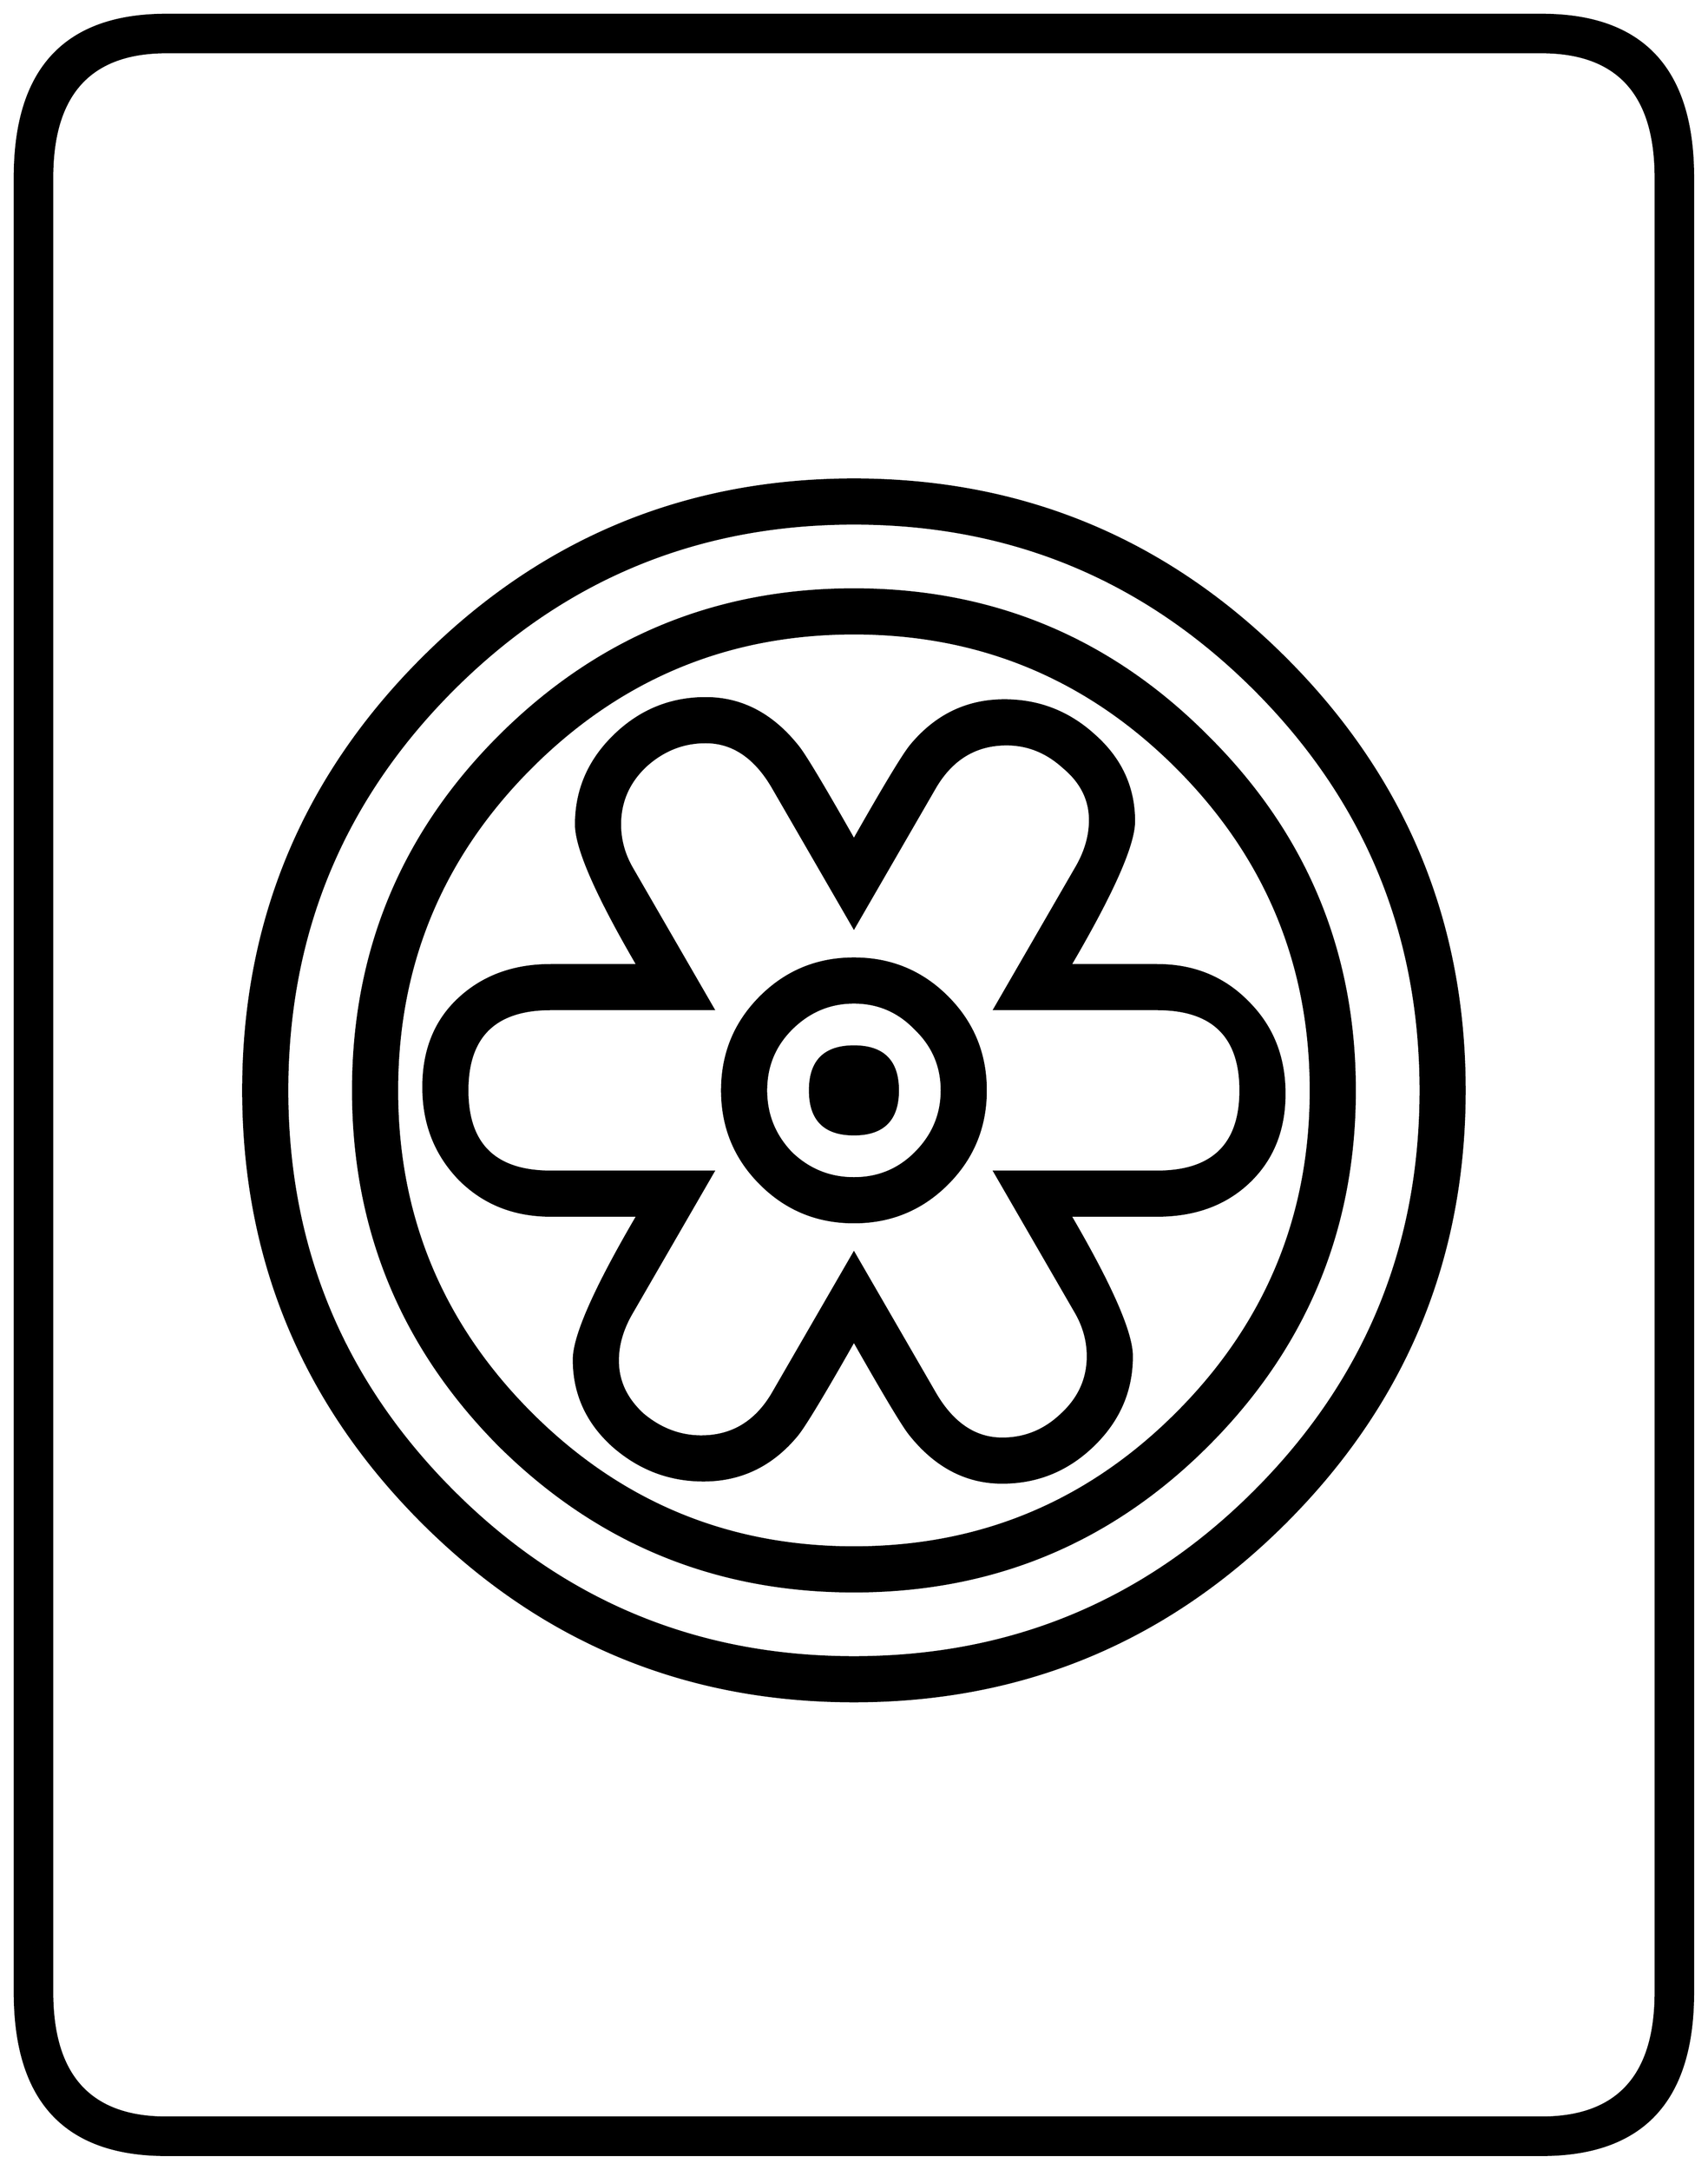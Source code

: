


\begin{tikzpicture}[y=0.80pt, x=0.80pt, yscale=-1.0, xscale=1.0, inner sep=0pt, outer sep=0pt]
\begin{scope}[shift={(100.0,1706.0)},nonzero rule]
  \path[draw=.,fill=.,line width=1.600pt] (1578.0,244.0) .. controls
    (1578.0,342.667) and (1532.0,392.0) .. (1440.0,392.0) --
    (188.0,392.0) .. controls (96.0,392.0) and (50.0,342.667) ..
    (50.0,244.0) -- (50.0,-1408.0) .. controls (50.0,-1506.667)
    and (96.0,-1556.0) .. (188.0,-1556.0) -- (1440.0,-1556.0) ..
    controls (1532.0,-1556.0) and (1578.0,-1506.667) ..
    (1578.0,-1408.0) -- (1578.0,244.0) -- cycle(1544.0,244.0) --
    (1544.0,-1408.0) .. controls (1544.0,-1484.0) and
    (1509.333,-1522.0) .. (1440.0,-1522.0) -- (188.0,-1522.0) ..
    controls (118.667,-1522.0) and (84.0,-1484.0) ..
    (84.0,-1408.0) -- (84.0,244.0) .. controls (84.0,320.0) and
    (118.667,358.0) .. (188.0,358.0) -- (1440.0,358.0) .. controls
    (1509.333,358.0) and (1544.0,320.0) .. (1544.0,244.0) --
    cycle(1370.0,-577.0) .. controls (1370.0,-423.667) and
    (1315.667,-292.667) .. (1207.0,-184.0) .. controls
    (1098.333,-75.333) and (967.333,-21.0) .. (814.0,-21.0) ..
    controls (660.667,-21.0) and (529.667,-75.333) .. (421.0,-184.0)
    .. controls (312.333,-292.667) and (258.0,-423.667) ..
    (258.0,-577.0) .. controls (258.0,-730.333) and (312.333,-861.333)
    .. (421.0,-970.0) .. controls (529.667,-1078.667) and
    (660.667,-1133.0) .. (814.0,-1133.0) .. controls
    (967.333,-1133.0) and (1098.333,-1078.667) .. (1207.0,-970.0) ..
    controls (1315.667,-861.333) and (1370.0,-730.333) ..
    (1370.0,-577.0) -- cycle(1330.0,-577.0) .. controls
    (1330.0,-719.667) and (1279.667,-841.333) .. (1179.0,-942.0) ..
    controls (1078.333,-1042.667) and (956.667,-1093.0) ..
    (814.0,-1093.0) .. controls (671.333,-1093.0) and
    (549.667,-1042.667) .. (449.0,-942.0) .. controls (348.333,-841.333)
    and (298.0,-719.667) .. (298.0,-577.0) .. controls
    (298.0,-434.333) and (348.333,-312.667) .. (449.0,-212.0) ..
    controls (549.667,-111.333) and (671.333,-61.0) .. (814.0,-61.0)
    .. controls (956.667,-61.0) and (1078.333,-111.333) ..
    (1179.0,-212.0) .. controls (1279.667,-312.667) and
    (1330.0,-434.333) .. (1330.0,-577.0) -- cycle(1270.0,-577.0)
    .. controls (1270.0,-451.0) and (1225.333,-343.333) ..
    (1136.0,-254.0) .. controls (1047.333,-165.333) and
    (940.0,-121.0) .. (814.0,-121.0) .. controls (688.0,-121.0)
    and (580.333,-165.333) .. (491.0,-254.0) .. controls
    (402.333,-343.333) and (358.0,-451.0) .. (358.0,-577.0) ..
    controls (358.0,-703.0) and (402.333,-810.333) .. (491.0,-899.0)
    .. controls (580.333,-988.333) and (688.0,-1033.0) ..
    (814.0,-1033.0) .. controls (940.0,-1033.0) and
    (1047.333,-988.333) .. (1136.0,-899.0) .. controls
    (1225.333,-810.333) and (1270.0,-703.0) .. (1270.0,-577.0) --
    cycle(1230.0,-577.0) .. controls (1230.0,-691.667) and
    (1189.333,-789.667) .. (1108.0,-871.0) .. controls
    (1026.667,-952.333) and (928.667,-993.0) .. (814.0,-993.0) ..
    controls (699.333,-993.0) and (601.333,-952.333) .. (520.0,-871.0)
    .. controls (438.667,-789.667) and (398.0,-691.667) ..
    (398.0,-577.0) .. controls (398.0,-462.333) and (438.667,-364.333)
    .. (520.0,-283.0) .. controls (601.333,-201.667) and
    (699.333,-161.0) .. (814.0,-161.0) .. controls (928.667,-161.0)
    and (1026.667,-201.667) .. (1108.0,-283.0) .. controls
    (1189.333,-364.333) and (1230.0,-462.333) .. (1230.0,-577.0) --
    cycle(1206.0,-574.0) .. controls (1206.0,-540.667) and
    (1195.0,-513.667) .. (1173.0,-493.0) .. controls
    (1151.667,-473.0) and (1124.0,-463.0) .. (1090.0,-463.0) --
    (1011.0,-463.0) .. controls (1048.333,-399.0) and
    (1067.0,-356.333) .. (1067.0,-335.0) .. controls
    (1067.0,-303.667) and (1055.333,-276.667) .. (1032.0,-254.0) ..
    controls (1008.667,-231.333) and (981.0,-220.0) ..
    (949.0,-220.0) .. controls (916.333,-220.0) and (888.333,-234.667)
    .. (865.0,-264.0) .. controls (859.0,-271.333) and
    (842.0,-299.667) .. (814.0,-349.0) .. controls (786.0,-299.667)
    and (768.667,-271.0) .. (762.0,-263.0) .. controls
    (739.333,-235.667) and (711.0,-222.0) .. (677.0,-222.0) ..
    controls (645.667,-222.0) and (618.0,-232.667) .. (594.0,-254.0)
    .. controls (570.667,-275.333) and (559.0,-301.333) ..
    (559.0,-332.0) .. controls (559.0,-353.333) and (578.333,-397.0)
    .. (617.0,-463.0) -- (538.0,-463.0) .. controls
    (504.667,-463.0) and (477.0,-474.0) .. (455.0,-496.0) ..
    controls (433.0,-518.667) and (422.0,-546.667) .. (422.0,-580.0)
    .. controls (422.0,-613.333) and (432.667,-640.0) ..
    (454.0,-660.0) .. controls (476.0,-680.667) and (504.0,-691.0)
    .. (538.0,-691.0) -- (617.0,-691.0) .. controls
    (579.667,-755.0) and (561.0,-797.667) .. (561.0,-819.0) ..
    controls (561.0,-850.333) and (572.667,-877.333) .. (596.0,-900.0)
    .. controls (619.333,-922.667) and (647.0,-934.0) ..
    (679.0,-934.0) .. controls (711.667,-934.0) and (739.667,-919.333)
    .. (763.0,-890.0) .. controls (769.0,-882.667) and
    (786.0,-854.333) .. (814.0,-805.0) .. controls (842.0,-854.333)
    and (859.333,-883.0) .. (866.0,-891.0) .. controls
    (888.667,-918.333) and (917.0,-932.0) .. (951.0,-932.0) ..
    controls (982.333,-932.0) and (1009.667,-921.333) ..
    (1033.0,-900.0) .. controls (1057.0,-878.667) and
    (1069.0,-852.667) .. (1069.0,-822.0) .. controls
    (1069.0,-800.667) and (1049.667,-757.0) .. (1011.0,-691.0) --
    (1090.0,-691.0) .. controls (1123.333,-691.0) and
    (1151.0,-679.667) .. (1173.0,-657.0) .. controls
    (1195.0,-635.0) and (1206.0,-607.333) .. (1206.0,-574.0) --
    cycle(1166.0,-577.0) .. controls (1166.0,-626.333) and
    (1140.667,-651.0) .. (1090.0,-651.0) -- (942.0,-651.0) --
    (1016.0,-779.0) .. controls (1024.667,-793.667) and
    (1029.0,-808.333) .. (1029.0,-823.0) .. controls
    (1029.0,-841.667) and (1021.0,-857.667) .. (1005.0,-871.0) ..
    controls (989.667,-885.0) and (972.333,-892.0) .. (953.0,-892.0)
    .. controls (925.0,-892.0) and (903.333,-879.0) ..
    (888.0,-853.0) -- (814.0,-725.0) -- (740.0,-853.0) ..
    controls (724.0,-880.333) and (703.667,-894.0) .. (679.0,-894.0)
    .. controls (658.333,-894.0) and (640.0,-886.667) ..
    (624.0,-872.0) .. controls (608.667,-857.333) and (601.0,-839.667)
    .. (601.0,-819.0) .. controls (601.0,-805.0) and
    (604.667,-791.667) .. (612.0,-779.0) -- (686.0,-651.0) --
    (538.0,-651.0) .. controls (487.333,-651.0) and (462.0,-626.333)
    .. (462.0,-577.0) .. controls (462.0,-527.667) and
    (487.333,-503.0) .. (538.0,-503.0) -- (686.0,-503.0) --
    (612.0,-375.0) .. controls (603.333,-360.333) and (599.0,-345.667)
    .. (599.0,-331.0) .. controls (599.0,-312.333) and
    (606.667,-296.0) .. (622.0,-282.0) .. controls (638.0,-268.667)
    and (655.667,-262.0) .. (675.0,-262.0) .. controls
    (703.0,-262.0) and (724.667,-275.0) .. (740.0,-301.0) --
    (814.0,-429.0) -- (888.0,-301.0) .. controls (904.0,-273.667)
    and (924.333,-260.0) .. (949.0,-260.0) .. controls
    (969.667,-260.0) and (987.667,-267.333) .. (1003.0,-282.0) ..
    controls (1019.0,-296.667) and (1027.0,-314.333) ..
    (1027.0,-335.0) .. controls (1027.0,-349.0) and
    (1023.333,-362.333) .. (1016.0,-375.0) -- (942.0,-503.0) --
    (1090.0,-503.0) .. controls (1140.667,-503.0) and
    (1166.0,-527.667) .. (1166.0,-577.0) -- cycle(934.0,-577.0) ..
    controls (934.0,-543.667) and (922.333,-515.333) .. (899.0,-492.0)
    .. controls (875.667,-468.667) and (847.333,-457.0) ..
    (814.0,-457.0) .. controls (780.667,-457.0) and (752.333,-468.667)
    .. (729.0,-492.0) .. controls (705.667,-515.333) and
    (694.0,-543.667) .. (694.0,-577.0) .. controls (694.0,-610.333)
    and (705.667,-638.667) .. (729.0,-662.0) .. controls
    (752.333,-685.333) and (780.667,-697.0) .. (814.0,-697.0) ..
    controls (847.333,-697.0) and (875.667,-685.333) .. (899.0,-662.0)
    .. controls (922.333,-638.667) and (934.0,-610.333) ..
    (934.0,-577.0) -- cycle(894.0,-577.0) .. controls
    (894.0,-599.0) and (886.0,-617.667) .. (870.0,-633.0) ..
    controls (854.667,-649.0) and (836.0,-657.0) .. (814.0,-657.0)
    .. controls (792.0,-657.0) and (773.0,-649.0) ..
    (757.0,-633.0) .. controls (741.667,-617.667) and (734.0,-599.0)
    .. (734.0,-577.0) .. controls (734.0,-555.0) and
    (741.667,-536.0) .. (757.0,-520.0) .. controls (773.0,-504.667)
    and (792.0,-497.0) .. (814.0,-497.0) .. controls
    (836.0,-497.0) and (854.667,-504.667) .. (870.0,-520.0) ..
    controls (886.0,-536.0) and (894.0,-555.0) .. (894.0,-577.0)
    -- cycle(854.0,-577.0) .. controls (854.0,-550.333) and
    (840.667,-537.0) .. (814.0,-537.0) .. controls (787.333,-537.0)
    and (774.0,-550.333) .. (774.0,-577.0) .. controls
    (774.0,-603.667) and (787.333,-617.0) .. (814.0,-617.0) ..
    controls (840.667,-617.0) and (854.0,-603.667) .. (854.0,-577.0)
    -- cycle;
\end{scope}

\end{tikzpicture}

